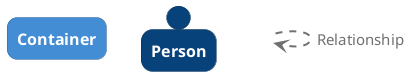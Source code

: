@startuml
set separator none

skinparam {
  shadowing false
  arrowFontSize 15
  defaultTextAlignment center
  wrapWidth 100
  maxMessageSize 100
}
hide stereotype

skinparam rectangle<<_transparent>> {
  BorderColor transparent
  BackgroundColor transparent
  FontColor transparent
}

skinparam rectangle<<1>> {
  BackgroundColor #438dd5
  FontColor #ffffff
  BorderColor #2e6295
  roundCorner 20
}
rectangle "==Container" <<1>>

skinparam person<<2>> {
  BackgroundColor #08427b
  FontColor #ffffff
  BorderColor #052e56
}
person "==Person" <<2>>

rectangle "." <<_transparent>> as 3
3 .[#707070,thickness=2].> 3 : "<color:#707070>Relationship"


@enduml